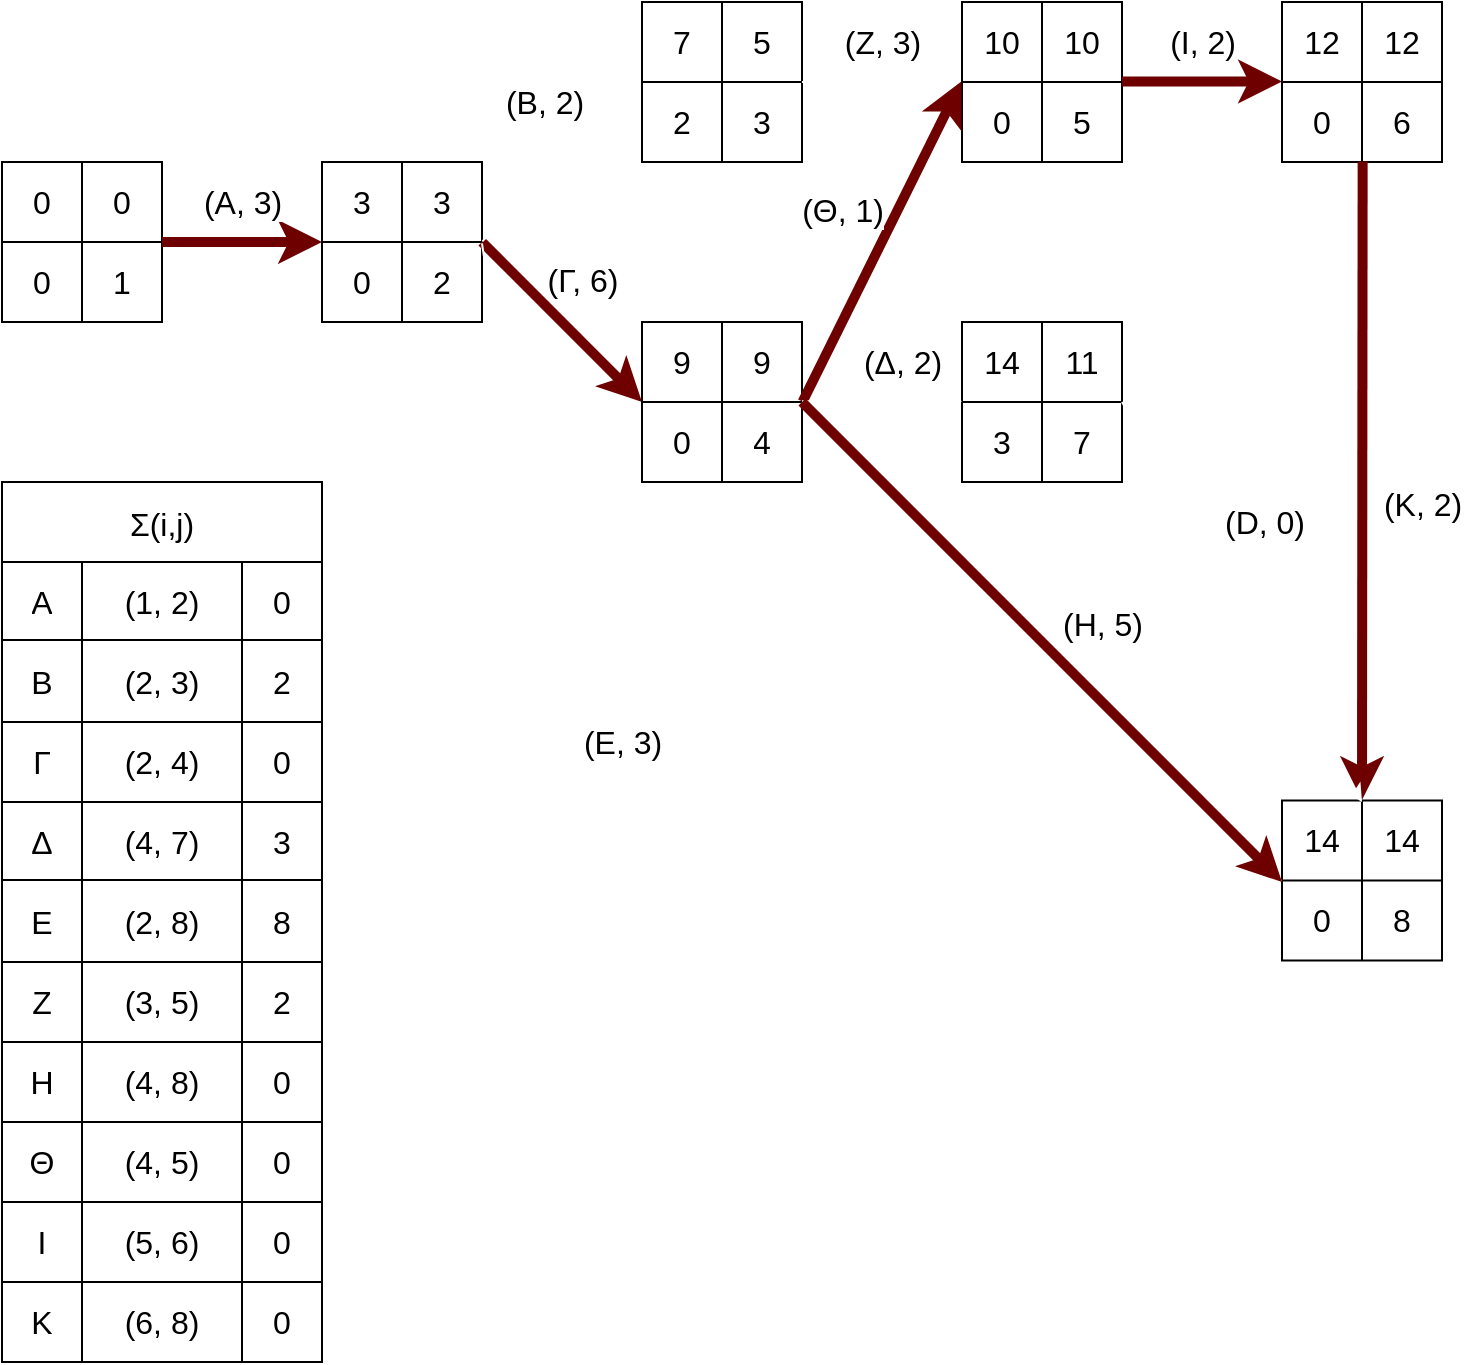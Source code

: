 <mxfile version="21.3.4" type="github">
  <diagram name="Page-1" id="9c096ad6-e400-ecc8-3e38-643d2caac077">
    <mxGraphModel dx="1109" dy="672" grid="1" gridSize="10" guides="1" tooltips="1" connect="1" arrows="1" fold="1" page="1" pageScale="1.5" pageWidth="1169" pageHeight="826" background="none" math="0" shadow="0">
      <root>
        <mxCell id="0" style=";html=1;" />
        <mxCell id="1" style=";html=1;" parent="0" />
        <mxCell id="K06LqBxd0SO_TNTU_cGi-29" value="" style="shape=table;startSize=0;container=1;collapsible=0;childLayout=tableLayout;fontSize=16;swimlaneLine=1;" parent="1" vertex="1">
          <mxGeometry x="80" y="320" width="80" height="80" as="geometry" />
        </mxCell>
        <mxCell id="K06LqBxd0SO_TNTU_cGi-30" value="" style="shape=tableRow;horizontal=0;startSize=0;swimlaneHead=0;swimlaneBody=0;strokeColor=inherit;top=0;left=0;bottom=0;right=0;collapsible=0;dropTarget=0;fillColor=none;points=[[0,0.5],[1,0.5]];portConstraint=eastwest;fontSize=16;" parent="K06LqBxd0SO_TNTU_cGi-29" vertex="1">
          <mxGeometry width="80" height="40" as="geometry" />
        </mxCell>
        <mxCell id="K06LqBxd0SO_TNTU_cGi-31" value="0" style="shape=partialRectangle;html=1;whiteSpace=wrap;connectable=0;strokeColor=inherit;overflow=hidden;fillColor=none;top=0;left=0;bottom=0;right=0;pointerEvents=1;fontSize=16;" parent="K06LqBxd0SO_TNTU_cGi-30" vertex="1">
          <mxGeometry width="40" height="40" as="geometry">
            <mxRectangle width="40" height="40" as="alternateBounds" />
          </mxGeometry>
        </mxCell>
        <mxCell id="K06LqBxd0SO_TNTU_cGi-32" value="0" style="shape=partialRectangle;html=1;whiteSpace=wrap;connectable=0;strokeColor=inherit;overflow=hidden;fillColor=none;top=0;left=0;bottom=0;right=0;pointerEvents=1;fontSize=16;" parent="K06LqBxd0SO_TNTU_cGi-30" vertex="1">
          <mxGeometry x="40" width="40" height="40" as="geometry">
            <mxRectangle width="40" height="40" as="alternateBounds" />
          </mxGeometry>
        </mxCell>
        <mxCell id="K06LqBxd0SO_TNTU_cGi-34" value="" style="shape=tableRow;horizontal=0;startSize=0;swimlaneHead=0;swimlaneBody=0;strokeColor=inherit;top=0;left=0;bottom=0;right=0;collapsible=0;dropTarget=0;fillColor=none;points=[[0,0.5],[1,0.5]];portConstraint=eastwest;fontSize=16;" parent="K06LqBxd0SO_TNTU_cGi-29" vertex="1">
          <mxGeometry y="40" width="80" height="40" as="geometry" />
        </mxCell>
        <mxCell id="K06LqBxd0SO_TNTU_cGi-35" value="0" style="shape=partialRectangle;html=1;whiteSpace=wrap;connectable=0;strokeColor=inherit;overflow=hidden;fillColor=none;top=0;left=0;bottom=0;right=0;pointerEvents=1;fontSize=16;" parent="K06LqBxd0SO_TNTU_cGi-34" vertex="1">
          <mxGeometry width="40" height="40" as="geometry">
            <mxRectangle width="40" height="40" as="alternateBounds" />
          </mxGeometry>
        </mxCell>
        <mxCell id="K06LqBxd0SO_TNTU_cGi-36" value="1" style="shape=partialRectangle;html=1;whiteSpace=wrap;connectable=0;strokeColor=inherit;overflow=hidden;fillColor=none;top=0;left=0;bottom=0;right=0;pointerEvents=1;fontSize=16;" parent="K06LqBxd0SO_TNTU_cGi-34" vertex="1">
          <mxGeometry x="40" width="40" height="40" as="geometry">
            <mxRectangle width="40" height="40" as="alternateBounds" />
          </mxGeometry>
        </mxCell>
        <mxCell id="K06LqBxd0SO_TNTU_cGi-49" value="" style="endArrow=classic;html=1;rounded=0;exitX=1;exitY=0;exitDx=0;exitDy=0;exitPerimeter=0;fillColor=#a20025;strokeColor=#6F0000;strokeWidth=5;" parent="1" source="K06LqBxd0SO_TNTU_cGi-34" edge="1">
          <mxGeometry width="50" height="50" relative="1" as="geometry">
            <mxPoint x="530" y="410" as="sourcePoint" />
            <mxPoint x="240" y="360" as="targetPoint" />
          </mxGeometry>
        </mxCell>
        <mxCell id="b1_60gVV_PZFMIzlmbkC-8" value="&lt;span style=&quot;font-size: 16px;&quot;&gt;(A, 3)&lt;/span&gt;" style="edgeLabel;html=1;align=center;verticalAlign=middle;resizable=0;points=[];" parent="K06LqBxd0SO_TNTU_cGi-49" vertex="1" connectable="0">
          <mxGeometry x="0.275" y="1" relative="1" as="geometry">
            <mxPoint x="-11" y="-19" as="offset" />
          </mxGeometry>
        </mxCell>
        <mxCell id="b1_60gVV_PZFMIzlmbkC-1" value="" style="shape=table;startSize=0;container=1;collapsible=0;childLayout=tableLayout;fontSize=16;swimlaneLine=1;" parent="1" vertex="1">
          <mxGeometry x="240" y="320" width="80" height="80" as="geometry" />
        </mxCell>
        <mxCell id="b1_60gVV_PZFMIzlmbkC-2" value="" style="shape=tableRow;horizontal=0;startSize=0;swimlaneHead=0;swimlaneBody=0;strokeColor=inherit;top=0;left=0;bottom=0;right=0;collapsible=0;dropTarget=0;fillColor=none;points=[[0,0.5],[1,0.5]];portConstraint=eastwest;fontSize=16;" parent="b1_60gVV_PZFMIzlmbkC-1" vertex="1">
          <mxGeometry width="80" height="40" as="geometry" />
        </mxCell>
        <mxCell id="b1_60gVV_PZFMIzlmbkC-3" value="3" style="shape=partialRectangle;html=1;whiteSpace=wrap;connectable=0;strokeColor=inherit;overflow=hidden;fillColor=none;top=0;left=0;bottom=0;right=0;pointerEvents=1;fontSize=16;" parent="b1_60gVV_PZFMIzlmbkC-2" vertex="1">
          <mxGeometry width="40" height="40" as="geometry">
            <mxRectangle width="40" height="40" as="alternateBounds" />
          </mxGeometry>
        </mxCell>
        <mxCell id="b1_60gVV_PZFMIzlmbkC-4" value="3" style="shape=partialRectangle;html=1;whiteSpace=wrap;connectable=0;strokeColor=inherit;overflow=hidden;fillColor=none;top=0;left=0;bottom=0;right=0;pointerEvents=1;fontSize=16;" parent="b1_60gVV_PZFMIzlmbkC-2" vertex="1">
          <mxGeometry x="40" width="40" height="40" as="geometry">
            <mxRectangle width="40" height="40" as="alternateBounds" />
          </mxGeometry>
        </mxCell>
        <mxCell id="b1_60gVV_PZFMIzlmbkC-5" value="" style="shape=tableRow;horizontal=0;startSize=0;swimlaneHead=0;swimlaneBody=0;strokeColor=inherit;top=0;left=0;bottom=0;right=0;collapsible=0;dropTarget=0;fillColor=none;points=[[0,0.5],[1,0.5]];portConstraint=eastwest;fontSize=16;" parent="b1_60gVV_PZFMIzlmbkC-1" vertex="1">
          <mxGeometry y="40" width="80" height="40" as="geometry" />
        </mxCell>
        <mxCell id="b1_60gVV_PZFMIzlmbkC-6" value="0" style="shape=partialRectangle;html=1;whiteSpace=wrap;connectable=0;strokeColor=inherit;overflow=hidden;fillColor=none;top=0;left=0;bottom=0;right=0;pointerEvents=1;fontSize=16;" parent="b1_60gVV_PZFMIzlmbkC-5" vertex="1">
          <mxGeometry width="40" height="40" as="geometry">
            <mxRectangle width="40" height="40" as="alternateBounds" />
          </mxGeometry>
        </mxCell>
        <mxCell id="b1_60gVV_PZFMIzlmbkC-7" value="2" style="shape=partialRectangle;html=1;whiteSpace=wrap;connectable=0;strokeColor=inherit;overflow=hidden;fillColor=none;top=0;left=0;bottom=0;right=0;pointerEvents=1;fontSize=16;" parent="b1_60gVV_PZFMIzlmbkC-5" vertex="1">
          <mxGeometry x="40" width="40" height="40" as="geometry">
            <mxRectangle width="40" height="40" as="alternateBounds" />
          </mxGeometry>
        </mxCell>
        <mxCell id="b1_60gVV_PZFMIzlmbkC-9" value="" style="endArrow=classic;html=1;rounded=0;fillColor=#a20025;strokeColor=#6F0000;strokeWidth=5;" parent="1" edge="1">
          <mxGeometry width="50" height="50" relative="1" as="geometry">
            <mxPoint x="320" y="360" as="sourcePoint" />
            <mxPoint x="400" y="440" as="targetPoint" />
          </mxGeometry>
        </mxCell>
        <mxCell id="b1_60gVV_PZFMIzlmbkC-10" value="&lt;span style=&quot;font-size: 16px;&quot;&gt;(Γ, 6)&lt;/span&gt;" style="edgeLabel;html=1;align=center;verticalAlign=middle;resizable=0;points=[];" parent="b1_60gVV_PZFMIzlmbkC-9" vertex="1" connectable="0">
          <mxGeometry x="0.275" y="1" relative="1" as="geometry">
            <mxPoint x="-2" y="-31" as="offset" />
          </mxGeometry>
        </mxCell>
        <mxCell id="uwt7Ybb9qySLHsRS9HzB-1" value="" style="endArrow=classic;html=1;rounded=0;exitX=1.002;exitY=-0.008;exitDx=0;exitDy=0;exitPerimeter=0;fillColor=#a20025;strokeColor=#FFFFFF;strokeWidth=1;" parent="1" source="b1_60gVV_PZFMIzlmbkC-5" edge="1">
          <mxGeometry width="50" height="50" relative="1" as="geometry">
            <mxPoint x="180" y="380" as="sourcePoint" />
            <mxPoint x="400" y="280" as="targetPoint" />
          </mxGeometry>
        </mxCell>
        <mxCell id="uwt7Ybb9qySLHsRS9HzB-2" value="&lt;span style=&quot;font-size: 16px;&quot;&gt;(B, 2)&lt;/span&gt;" style="edgeLabel;html=1;align=center;verticalAlign=middle;resizable=0;points=[];" parent="uwt7Ybb9qySLHsRS9HzB-1" vertex="1" connectable="0">
          <mxGeometry x="0.275" y="1" relative="1" as="geometry">
            <mxPoint x="-20" y="-18" as="offset" />
          </mxGeometry>
        </mxCell>
        <mxCell id="uwt7Ybb9qySLHsRS9HzB-3" value="" style="shape=table;startSize=0;container=1;collapsible=0;childLayout=tableLayout;fontSize=16;swimlaneLine=1;" parent="1" vertex="1">
          <mxGeometry x="400" y="240" width="80" height="80" as="geometry" />
        </mxCell>
        <mxCell id="uwt7Ybb9qySLHsRS9HzB-4" value="" style="shape=tableRow;horizontal=0;startSize=0;swimlaneHead=0;swimlaneBody=0;strokeColor=inherit;top=0;left=0;bottom=0;right=0;collapsible=0;dropTarget=0;fillColor=none;points=[[0,0.5],[1,0.5]];portConstraint=eastwest;fontSize=16;" parent="uwt7Ybb9qySLHsRS9HzB-3" vertex="1">
          <mxGeometry width="80" height="40" as="geometry" />
        </mxCell>
        <mxCell id="uwt7Ybb9qySLHsRS9HzB-5" value="7" style="shape=partialRectangle;html=1;whiteSpace=wrap;connectable=0;strokeColor=inherit;overflow=hidden;fillColor=none;top=0;left=0;bottom=0;right=0;pointerEvents=1;fontSize=16;" parent="uwt7Ybb9qySLHsRS9HzB-4" vertex="1">
          <mxGeometry width="40" height="40" as="geometry">
            <mxRectangle width="40" height="40" as="alternateBounds" />
          </mxGeometry>
        </mxCell>
        <mxCell id="uwt7Ybb9qySLHsRS9HzB-6" value="5" style="shape=partialRectangle;html=1;whiteSpace=wrap;connectable=0;strokeColor=inherit;overflow=hidden;fillColor=none;top=0;left=0;bottom=0;right=0;pointerEvents=1;fontSize=16;" parent="uwt7Ybb9qySLHsRS9HzB-4" vertex="1">
          <mxGeometry x="40" width="40" height="40" as="geometry">
            <mxRectangle width="40" height="40" as="alternateBounds" />
          </mxGeometry>
        </mxCell>
        <mxCell id="uwt7Ybb9qySLHsRS9HzB-7" value="" style="shape=tableRow;horizontal=0;startSize=0;swimlaneHead=0;swimlaneBody=0;strokeColor=inherit;top=0;left=0;bottom=0;right=0;collapsible=0;dropTarget=0;fillColor=none;points=[[0,0.5],[1,0.5]];portConstraint=eastwest;fontSize=16;" parent="uwt7Ybb9qySLHsRS9HzB-3" vertex="1">
          <mxGeometry y="40" width="80" height="40" as="geometry" />
        </mxCell>
        <mxCell id="uwt7Ybb9qySLHsRS9HzB-8" value="2" style="shape=partialRectangle;html=1;whiteSpace=wrap;connectable=0;strokeColor=inherit;overflow=hidden;fillColor=none;top=0;left=0;bottom=0;right=0;pointerEvents=1;fontSize=16;" parent="uwt7Ybb9qySLHsRS9HzB-7" vertex="1">
          <mxGeometry width="40" height="40" as="geometry">
            <mxRectangle width="40" height="40" as="alternateBounds" />
          </mxGeometry>
        </mxCell>
        <mxCell id="uwt7Ybb9qySLHsRS9HzB-9" value="3" style="shape=partialRectangle;html=1;whiteSpace=wrap;connectable=0;strokeColor=inherit;overflow=hidden;fillColor=none;top=0;left=0;bottom=0;right=0;pointerEvents=1;fontSize=16;" parent="uwt7Ybb9qySLHsRS9HzB-7" vertex="1">
          <mxGeometry x="40" width="40" height="40" as="geometry">
            <mxRectangle width="40" height="40" as="alternateBounds" />
          </mxGeometry>
        </mxCell>
        <mxCell id="uwt7Ybb9qySLHsRS9HzB-10" value="" style="shape=table;startSize=0;container=1;collapsible=0;childLayout=tableLayout;fontSize=16;swimlaneLine=1;" parent="1" vertex="1">
          <mxGeometry x="400" y="400" width="80" height="80" as="geometry" />
        </mxCell>
        <mxCell id="uwt7Ybb9qySLHsRS9HzB-11" value="" style="shape=tableRow;horizontal=0;startSize=0;swimlaneHead=0;swimlaneBody=0;strokeColor=inherit;top=0;left=0;bottom=0;right=0;collapsible=0;dropTarget=0;fillColor=none;points=[[0,0.5],[1,0.5]];portConstraint=eastwest;fontSize=16;" parent="uwt7Ybb9qySLHsRS9HzB-10" vertex="1">
          <mxGeometry width="80" height="40" as="geometry" />
        </mxCell>
        <mxCell id="uwt7Ybb9qySLHsRS9HzB-12" value="9" style="shape=partialRectangle;html=1;whiteSpace=wrap;connectable=0;strokeColor=inherit;overflow=hidden;fillColor=none;top=0;left=0;bottom=0;right=0;pointerEvents=1;fontSize=16;" parent="uwt7Ybb9qySLHsRS9HzB-11" vertex="1">
          <mxGeometry width="40" height="40" as="geometry">
            <mxRectangle width="40" height="40" as="alternateBounds" />
          </mxGeometry>
        </mxCell>
        <mxCell id="uwt7Ybb9qySLHsRS9HzB-13" value="9" style="shape=partialRectangle;html=1;whiteSpace=wrap;connectable=0;strokeColor=inherit;overflow=hidden;fillColor=none;top=0;left=0;bottom=0;right=0;pointerEvents=1;fontSize=16;" parent="uwt7Ybb9qySLHsRS9HzB-11" vertex="1">
          <mxGeometry x="40" width="40" height="40" as="geometry">
            <mxRectangle width="40" height="40" as="alternateBounds" />
          </mxGeometry>
        </mxCell>
        <mxCell id="uwt7Ybb9qySLHsRS9HzB-14" value="" style="shape=tableRow;horizontal=0;startSize=0;swimlaneHead=0;swimlaneBody=0;strokeColor=inherit;top=0;left=0;bottom=0;right=0;collapsible=0;dropTarget=0;fillColor=none;points=[[0,0.5],[1,0.5]];portConstraint=eastwest;fontSize=16;" parent="uwt7Ybb9qySLHsRS9HzB-10" vertex="1">
          <mxGeometry y="40" width="80" height="40" as="geometry" />
        </mxCell>
        <mxCell id="uwt7Ybb9qySLHsRS9HzB-15" value="0" style="shape=partialRectangle;html=1;whiteSpace=wrap;connectable=0;strokeColor=inherit;overflow=hidden;fillColor=none;top=0;left=0;bottom=0;right=0;pointerEvents=1;fontSize=16;" parent="uwt7Ybb9qySLHsRS9HzB-14" vertex="1">
          <mxGeometry width="40" height="40" as="geometry">
            <mxRectangle width="40" height="40" as="alternateBounds" />
          </mxGeometry>
        </mxCell>
        <mxCell id="uwt7Ybb9qySLHsRS9HzB-16" value="4" style="shape=partialRectangle;html=1;whiteSpace=wrap;connectable=0;strokeColor=inherit;overflow=hidden;fillColor=none;top=0;left=0;bottom=0;right=0;pointerEvents=1;fontSize=16;" parent="uwt7Ybb9qySLHsRS9HzB-14" vertex="1">
          <mxGeometry x="40" width="40" height="40" as="geometry">
            <mxRectangle width="40" height="40" as="alternateBounds" />
          </mxGeometry>
        </mxCell>
        <mxCell id="uwt7Ybb9qySLHsRS9HzB-18" value="" style="endArrow=classic;html=1;rounded=0;fillColor=#a20025;strokeColor=#FFFFFF;strokeWidth=1;" parent="1" edge="1">
          <mxGeometry width="50" height="50" relative="1" as="geometry">
            <mxPoint x="480" y="280" as="sourcePoint" />
            <mxPoint x="560" y="280" as="targetPoint" />
          </mxGeometry>
        </mxCell>
        <mxCell id="uwt7Ybb9qySLHsRS9HzB-19" value="&lt;span style=&quot;font-size: 16px;&quot;&gt;(Ζ, 3)&lt;/span&gt;" style="edgeLabel;html=1;align=center;verticalAlign=middle;resizable=0;points=[];" parent="uwt7Ybb9qySLHsRS9HzB-18" vertex="1" connectable="0">
          <mxGeometry x="0.275" y="1" relative="1" as="geometry">
            <mxPoint x="-11" y="-19" as="offset" />
          </mxGeometry>
        </mxCell>
        <mxCell id="uwt7Ybb9qySLHsRS9HzB-27" value="" style="shape=table;startSize=0;container=1;collapsible=0;childLayout=tableLayout;fontSize=16;swimlaneLine=1;" parent="1" vertex="1">
          <mxGeometry x="560" y="240" width="80" height="80" as="geometry" />
        </mxCell>
        <mxCell id="uwt7Ybb9qySLHsRS9HzB-28" value="" style="shape=tableRow;horizontal=0;startSize=0;swimlaneHead=0;swimlaneBody=0;strokeColor=inherit;top=0;left=0;bottom=0;right=0;collapsible=0;dropTarget=0;fillColor=none;points=[[0,0.5],[1,0.5]];portConstraint=eastwest;fontSize=16;" parent="uwt7Ybb9qySLHsRS9HzB-27" vertex="1">
          <mxGeometry width="80" height="40" as="geometry" />
        </mxCell>
        <mxCell id="uwt7Ybb9qySLHsRS9HzB-29" value="10" style="shape=partialRectangle;html=1;whiteSpace=wrap;connectable=0;strokeColor=inherit;overflow=hidden;fillColor=none;top=0;left=0;bottom=0;right=0;pointerEvents=1;fontSize=16;" parent="uwt7Ybb9qySLHsRS9HzB-28" vertex="1">
          <mxGeometry width="40" height="40" as="geometry">
            <mxRectangle width="40" height="40" as="alternateBounds" />
          </mxGeometry>
        </mxCell>
        <mxCell id="uwt7Ybb9qySLHsRS9HzB-30" value="10" style="shape=partialRectangle;html=1;whiteSpace=wrap;connectable=0;strokeColor=inherit;overflow=hidden;fillColor=none;top=0;left=0;bottom=0;right=0;pointerEvents=1;fontSize=16;" parent="uwt7Ybb9qySLHsRS9HzB-28" vertex="1">
          <mxGeometry x="40" width="40" height="40" as="geometry">
            <mxRectangle width="40" height="40" as="alternateBounds" />
          </mxGeometry>
        </mxCell>
        <mxCell id="uwt7Ybb9qySLHsRS9HzB-31" value="" style="shape=tableRow;horizontal=0;startSize=0;swimlaneHead=0;swimlaneBody=0;strokeColor=inherit;top=0;left=0;bottom=0;right=0;collapsible=0;dropTarget=0;fillColor=none;points=[[0,0.5],[1,0.5]];portConstraint=eastwest;fontSize=16;" parent="uwt7Ybb9qySLHsRS9HzB-27" vertex="1">
          <mxGeometry y="40" width="80" height="40" as="geometry" />
        </mxCell>
        <mxCell id="uwt7Ybb9qySLHsRS9HzB-32" value="0" style="shape=partialRectangle;html=1;whiteSpace=wrap;connectable=0;strokeColor=inherit;overflow=hidden;fillColor=none;top=0;left=0;bottom=0;right=0;pointerEvents=1;fontSize=16;" parent="uwt7Ybb9qySLHsRS9HzB-31" vertex="1">
          <mxGeometry width="40" height="40" as="geometry">
            <mxRectangle width="40" height="40" as="alternateBounds" />
          </mxGeometry>
        </mxCell>
        <mxCell id="uwt7Ybb9qySLHsRS9HzB-33" value="5" style="shape=partialRectangle;html=1;whiteSpace=wrap;connectable=0;strokeColor=inherit;overflow=hidden;fillColor=none;top=0;left=0;bottom=0;right=0;pointerEvents=1;fontSize=16;" parent="uwt7Ybb9qySLHsRS9HzB-31" vertex="1">
          <mxGeometry x="40" width="40" height="40" as="geometry">
            <mxRectangle width="40" height="40" as="alternateBounds" />
          </mxGeometry>
        </mxCell>
        <mxCell id="uwt7Ybb9qySLHsRS9HzB-34" value="" style="endArrow=classic;html=1;rounded=0;fillColor=#a20025;strokeColor=#6F0000;strokeWidth=5;exitX=1.004;exitY=-0.005;exitDx=0;exitDy=0;exitPerimeter=0;entryX=-0.004;entryY=-0.005;entryDx=0;entryDy=0;entryPerimeter=0;" parent="1" source="uwt7Ybb9qySLHsRS9HzB-14" target="uwt7Ybb9qySLHsRS9HzB-31" edge="1">
          <mxGeometry width="50" height="50" relative="1" as="geometry">
            <mxPoint x="490" y="290" as="sourcePoint" />
            <mxPoint x="570" y="290" as="targetPoint" />
          </mxGeometry>
        </mxCell>
        <mxCell id="uwt7Ybb9qySLHsRS9HzB-35" value="&lt;span style=&quot;font-size: 16px;&quot;&gt;(Θ, 1)&lt;/span&gt;" style="edgeLabel;html=1;align=center;verticalAlign=middle;resizable=0;points=[];" parent="uwt7Ybb9qySLHsRS9HzB-34" vertex="1" connectable="0">
          <mxGeometry x="0.275" y="1" relative="1" as="geometry">
            <mxPoint x="-30" y="7" as="offset" />
          </mxGeometry>
        </mxCell>
        <mxCell id="uwt7Ybb9qySLHsRS9HzB-36" value="" style="endArrow=classic;html=1;rounded=0;fillColor=#a20025;strokeColor=#6F0000;strokeWidth=5;" parent="1" edge="1">
          <mxGeometry width="50" height="50" relative="1" as="geometry">
            <mxPoint x="640" y="279.76" as="sourcePoint" />
            <mxPoint x="720" y="279.76" as="targetPoint" />
          </mxGeometry>
        </mxCell>
        <mxCell id="uwt7Ybb9qySLHsRS9HzB-37" value="&lt;span style=&quot;font-size: 16px;&quot;&gt;(Ι, 2)&lt;/span&gt;" style="edgeLabel;html=1;align=center;verticalAlign=middle;resizable=0;points=[];" parent="uwt7Ybb9qySLHsRS9HzB-36" vertex="1" connectable="0">
          <mxGeometry x="0.275" y="1" relative="1" as="geometry">
            <mxPoint x="-11" y="-19" as="offset" />
          </mxGeometry>
        </mxCell>
        <mxCell id="uwt7Ybb9qySLHsRS9HzB-38" value="" style="shape=table;startSize=0;container=1;collapsible=0;childLayout=tableLayout;fontSize=16;swimlaneLine=1;" parent="1" vertex="1">
          <mxGeometry x="720" y="240" width="80" height="80" as="geometry" />
        </mxCell>
        <mxCell id="uwt7Ybb9qySLHsRS9HzB-39" value="" style="shape=tableRow;horizontal=0;startSize=0;swimlaneHead=0;swimlaneBody=0;strokeColor=inherit;top=0;left=0;bottom=0;right=0;collapsible=0;dropTarget=0;fillColor=none;points=[[0,0.5],[1,0.5]];portConstraint=eastwest;fontSize=16;" parent="uwt7Ybb9qySLHsRS9HzB-38" vertex="1">
          <mxGeometry width="80" height="40" as="geometry" />
        </mxCell>
        <mxCell id="uwt7Ybb9qySLHsRS9HzB-40" value="12" style="shape=partialRectangle;html=1;whiteSpace=wrap;connectable=0;strokeColor=inherit;overflow=hidden;fillColor=none;top=0;left=0;bottom=0;right=0;pointerEvents=1;fontSize=16;" parent="uwt7Ybb9qySLHsRS9HzB-39" vertex="1">
          <mxGeometry width="40" height="40" as="geometry">
            <mxRectangle width="40" height="40" as="alternateBounds" />
          </mxGeometry>
        </mxCell>
        <mxCell id="uwt7Ybb9qySLHsRS9HzB-41" value="12" style="shape=partialRectangle;html=1;whiteSpace=wrap;connectable=0;strokeColor=inherit;overflow=hidden;fillColor=none;top=0;left=0;bottom=0;right=0;pointerEvents=1;fontSize=16;" parent="uwt7Ybb9qySLHsRS9HzB-39" vertex="1">
          <mxGeometry x="40" width="40" height="40" as="geometry">
            <mxRectangle width="40" height="40" as="alternateBounds" />
          </mxGeometry>
        </mxCell>
        <mxCell id="uwt7Ybb9qySLHsRS9HzB-42" value="" style="shape=tableRow;horizontal=0;startSize=0;swimlaneHead=0;swimlaneBody=0;strokeColor=inherit;top=0;left=0;bottom=0;right=0;collapsible=0;dropTarget=0;fillColor=none;points=[[0,0.5],[1,0.5]];portConstraint=eastwest;fontSize=16;" parent="uwt7Ybb9qySLHsRS9HzB-38" vertex="1">
          <mxGeometry y="40" width="80" height="40" as="geometry" />
        </mxCell>
        <mxCell id="uwt7Ybb9qySLHsRS9HzB-43" value="0" style="shape=partialRectangle;html=1;whiteSpace=wrap;connectable=0;strokeColor=inherit;overflow=hidden;fillColor=none;top=0;left=0;bottom=0;right=0;pointerEvents=1;fontSize=16;" parent="uwt7Ybb9qySLHsRS9HzB-42" vertex="1">
          <mxGeometry width="40" height="40" as="geometry">
            <mxRectangle width="40" height="40" as="alternateBounds" />
          </mxGeometry>
        </mxCell>
        <mxCell id="uwt7Ybb9qySLHsRS9HzB-44" value="6" style="shape=partialRectangle;html=1;whiteSpace=wrap;connectable=0;strokeColor=inherit;overflow=hidden;fillColor=none;top=0;left=0;bottom=0;right=0;pointerEvents=1;fontSize=16;" parent="uwt7Ybb9qySLHsRS9HzB-42" vertex="1">
          <mxGeometry x="40" width="40" height="40" as="geometry">
            <mxRectangle width="40" height="40" as="alternateBounds" />
          </mxGeometry>
        </mxCell>
        <mxCell id="uwt7Ybb9qySLHsRS9HzB-45" value="" style="shape=table;startSize=0;container=1;collapsible=0;childLayout=tableLayout;fontSize=16;swimlaneLine=1;" parent="1" vertex="1">
          <mxGeometry x="720" y="639.26" width="80" height="80" as="geometry" />
        </mxCell>
        <mxCell id="uwt7Ybb9qySLHsRS9HzB-46" value="" style="shape=tableRow;horizontal=0;startSize=0;swimlaneHead=0;swimlaneBody=0;strokeColor=inherit;top=0;left=0;bottom=0;right=0;collapsible=0;dropTarget=0;fillColor=none;points=[[0,0.5],[1,0.5]];portConstraint=eastwest;fontSize=16;" parent="uwt7Ybb9qySLHsRS9HzB-45" vertex="1">
          <mxGeometry width="80" height="40" as="geometry" />
        </mxCell>
        <mxCell id="uwt7Ybb9qySLHsRS9HzB-47" value="14" style="shape=partialRectangle;html=1;whiteSpace=wrap;connectable=0;strokeColor=inherit;overflow=hidden;fillColor=none;top=0;left=0;bottom=0;right=0;pointerEvents=1;fontSize=16;" parent="uwt7Ybb9qySLHsRS9HzB-46" vertex="1">
          <mxGeometry width="40" height="40" as="geometry">
            <mxRectangle width="40" height="40" as="alternateBounds" />
          </mxGeometry>
        </mxCell>
        <mxCell id="uwt7Ybb9qySLHsRS9HzB-48" value="14" style="shape=partialRectangle;html=1;whiteSpace=wrap;connectable=0;strokeColor=inherit;overflow=hidden;fillColor=none;top=0;left=0;bottom=0;right=0;pointerEvents=1;fontSize=16;" parent="uwt7Ybb9qySLHsRS9HzB-46" vertex="1">
          <mxGeometry x="40" width="40" height="40" as="geometry">
            <mxRectangle width="40" height="40" as="alternateBounds" />
          </mxGeometry>
        </mxCell>
        <mxCell id="uwt7Ybb9qySLHsRS9HzB-49" value="" style="shape=tableRow;horizontal=0;startSize=0;swimlaneHead=0;swimlaneBody=0;strokeColor=inherit;top=0;left=0;bottom=0;right=0;collapsible=0;dropTarget=0;fillColor=none;points=[[0,0.5],[1,0.5]];portConstraint=eastwest;fontSize=16;" parent="uwt7Ybb9qySLHsRS9HzB-45" vertex="1">
          <mxGeometry y="40" width="80" height="40" as="geometry" />
        </mxCell>
        <mxCell id="uwt7Ybb9qySLHsRS9HzB-50" value="0" style="shape=partialRectangle;html=1;whiteSpace=wrap;connectable=0;strokeColor=inherit;overflow=hidden;fillColor=none;top=0;left=0;bottom=0;right=0;pointerEvents=1;fontSize=16;" parent="uwt7Ybb9qySLHsRS9HzB-49" vertex="1">
          <mxGeometry width="40" height="40" as="geometry">
            <mxRectangle width="40" height="40" as="alternateBounds" />
          </mxGeometry>
        </mxCell>
        <mxCell id="uwt7Ybb9qySLHsRS9HzB-51" value="8" style="shape=partialRectangle;html=1;whiteSpace=wrap;connectable=0;strokeColor=inherit;overflow=hidden;fillColor=none;top=0;left=0;bottom=0;right=0;pointerEvents=1;fontSize=16;" parent="uwt7Ybb9qySLHsRS9HzB-49" vertex="1">
          <mxGeometry x="40" width="40" height="40" as="geometry">
            <mxRectangle width="40" height="40" as="alternateBounds" />
          </mxGeometry>
        </mxCell>
        <mxCell id="uwt7Ybb9qySLHsRS9HzB-52" value="" style="endArrow=classic;html=1;rounded=0;fillColor=#a20025;strokeColor=#6F0000;strokeWidth=5;exitX=0.504;exitY=0.995;exitDx=0;exitDy=0;exitPerimeter=0;entryX=0.5;entryY=-0.005;entryDx=0;entryDy=0;entryPerimeter=0;" parent="1" source="uwt7Ybb9qySLHsRS9HzB-42" target="uwt7Ybb9qySLHsRS9HzB-46" edge="1">
          <mxGeometry width="50" height="50" relative="1" as="geometry">
            <mxPoint x="650" y="289.76" as="sourcePoint" />
            <mxPoint x="730" y="289.76" as="targetPoint" />
          </mxGeometry>
        </mxCell>
        <mxCell id="uwt7Ybb9qySLHsRS9HzB-53" value="&lt;span style=&quot;font-size: 16px;&quot;&gt;(Κ, 2)&lt;/span&gt;" style="edgeLabel;html=1;align=center;verticalAlign=middle;resizable=0;points=[];" parent="uwt7Ybb9qySLHsRS9HzB-52" vertex="1" connectable="0">
          <mxGeometry x="0.275" y="1" relative="1" as="geometry">
            <mxPoint x="29" y="-33" as="offset" />
          </mxGeometry>
        </mxCell>
        <mxCell id="uwt7Ybb9qySLHsRS9HzB-54" value="" style="endArrow=classic;html=1;rounded=0;fillColor=#a20025;strokeColor=#FFFFFF;strokeWidth=1;entryX=0.001;entryY=0.998;entryDx=0;entryDy=0;entryPerimeter=0;exitX=1;exitY=0.017;exitDx=0;exitDy=0;exitPerimeter=0;" parent="1" target="uwt7Ybb9qySLHsRS9HzB-46" edge="1" source="b1_60gVV_PZFMIzlmbkC-5">
          <mxGeometry width="50" height="50" relative="1" as="geometry">
            <mxPoint x="320" y="370" as="sourcePoint" />
            <mxPoint x="770" y="570" as="targetPoint" />
            <Array as="points">
              <mxPoint x="360" y="630" />
            </Array>
          </mxGeometry>
        </mxCell>
        <mxCell id="uwt7Ybb9qySLHsRS9HzB-55" value="&lt;span style=&quot;font-size: 16px;&quot;&gt;(Ε, 3)&lt;/span&gt;" style="edgeLabel;html=1;align=center;verticalAlign=middle;resizable=0;points=[];" parent="uwt7Ybb9qySLHsRS9HzB-54" vertex="1" connectable="0">
          <mxGeometry x="0.275" y="1" relative="1" as="geometry">
            <mxPoint x="-102" y="-37" as="offset" />
          </mxGeometry>
        </mxCell>
        <mxCell id="uwt7Ybb9qySLHsRS9HzB-56" value="" style="shape=table;startSize=0;container=1;collapsible=0;childLayout=tableLayout;fontSize=16;swimlaneLine=1;" parent="1" vertex="1">
          <mxGeometry x="560" y="400" width="80" height="80" as="geometry" />
        </mxCell>
        <mxCell id="uwt7Ybb9qySLHsRS9HzB-57" value="" style="shape=tableRow;horizontal=0;startSize=0;swimlaneHead=0;swimlaneBody=0;strokeColor=inherit;top=0;left=0;bottom=0;right=0;collapsible=0;dropTarget=0;fillColor=none;points=[[0,0.5],[1,0.5]];portConstraint=eastwest;fontSize=16;" parent="uwt7Ybb9qySLHsRS9HzB-56" vertex="1">
          <mxGeometry width="80" height="40" as="geometry" />
        </mxCell>
        <mxCell id="uwt7Ybb9qySLHsRS9HzB-58" value="14" style="shape=partialRectangle;html=1;whiteSpace=wrap;connectable=0;strokeColor=inherit;overflow=hidden;fillColor=none;top=0;left=0;bottom=0;right=0;pointerEvents=1;fontSize=16;" parent="uwt7Ybb9qySLHsRS9HzB-57" vertex="1">
          <mxGeometry width="40" height="40" as="geometry">
            <mxRectangle width="40" height="40" as="alternateBounds" />
          </mxGeometry>
        </mxCell>
        <mxCell id="uwt7Ybb9qySLHsRS9HzB-59" value="11" style="shape=partialRectangle;html=1;whiteSpace=wrap;connectable=0;strokeColor=inherit;overflow=hidden;fillColor=none;top=0;left=0;bottom=0;right=0;pointerEvents=1;fontSize=16;" parent="uwt7Ybb9qySLHsRS9HzB-57" vertex="1">
          <mxGeometry x="40" width="40" height="40" as="geometry">
            <mxRectangle width="40" height="40" as="alternateBounds" />
          </mxGeometry>
        </mxCell>
        <mxCell id="uwt7Ybb9qySLHsRS9HzB-60" value="" style="shape=tableRow;horizontal=0;startSize=0;swimlaneHead=0;swimlaneBody=0;strokeColor=inherit;top=0;left=0;bottom=0;right=0;collapsible=0;dropTarget=0;fillColor=none;points=[[0,0.5],[1,0.5]];portConstraint=eastwest;fontSize=16;" parent="uwt7Ybb9qySLHsRS9HzB-56" vertex="1">
          <mxGeometry y="40" width="80" height="40" as="geometry" />
        </mxCell>
        <mxCell id="uwt7Ybb9qySLHsRS9HzB-61" value="3" style="shape=partialRectangle;html=1;whiteSpace=wrap;connectable=0;strokeColor=inherit;overflow=hidden;fillColor=none;top=0;left=0;bottom=0;right=0;pointerEvents=1;fontSize=16;" parent="uwt7Ybb9qySLHsRS9HzB-60" vertex="1">
          <mxGeometry width="40" height="40" as="geometry">
            <mxRectangle width="40" height="40" as="alternateBounds" />
          </mxGeometry>
        </mxCell>
        <mxCell id="uwt7Ybb9qySLHsRS9HzB-62" value="7" style="shape=partialRectangle;html=1;whiteSpace=wrap;connectable=0;strokeColor=inherit;overflow=hidden;fillColor=none;top=0;left=0;bottom=0;right=0;pointerEvents=1;fontSize=16;" parent="uwt7Ybb9qySLHsRS9HzB-60" vertex="1">
          <mxGeometry x="40" width="40" height="40" as="geometry">
            <mxRectangle width="40" height="40" as="alternateBounds" />
          </mxGeometry>
        </mxCell>
        <mxCell id="uwt7Ybb9qySLHsRS9HzB-63" value="" style="endArrow=classic;html=1;rounded=0;fillColor=#a20025;strokeColor=#FFFFFF;strokeWidth=1;" parent="1" edge="1">
          <mxGeometry width="50" height="50" relative="1" as="geometry">
            <mxPoint x="480" y="439.66" as="sourcePoint" />
            <mxPoint x="560" y="439.66" as="targetPoint" />
          </mxGeometry>
        </mxCell>
        <mxCell id="uwt7Ybb9qySLHsRS9HzB-64" value="&lt;span style=&quot;font-size: 16px;&quot;&gt;(Δ, 2)&lt;/span&gt;" style="edgeLabel;html=1;align=center;verticalAlign=middle;resizable=0;points=[];" parent="uwt7Ybb9qySLHsRS9HzB-63" vertex="1" connectable="0">
          <mxGeometry x="0.275" y="1" relative="1" as="geometry">
            <mxPoint x="-1" y="-19" as="offset" />
          </mxGeometry>
        </mxCell>
        <mxCell id="uwt7Ybb9qySLHsRS9HzB-65" value="" style="endArrow=classic;html=1;rounded=0;fillColor=#a20025;strokeColor=#6F0000;strokeWidth=5;" parent="1" edge="1">
          <mxGeometry width="50" height="50" relative="1" as="geometry">
            <mxPoint x="480" y="440" as="sourcePoint" />
            <mxPoint x="720" y="680" as="targetPoint" />
          </mxGeometry>
        </mxCell>
        <mxCell id="uwt7Ybb9qySLHsRS9HzB-66" value="&lt;span style=&quot;font-size: 16px;&quot;&gt;(Η, 5)&lt;/span&gt;" style="edgeLabel;html=1;align=center;verticalAlign=middle;resizable=0;points=[];" parent="uwt7Ybb9qySLHsRS9HzB-65" vertex="1" connectable="0">
          <mxGeometry x="0.275" y="1" relative="1" as="geometry">
            <mxPoint x="-4" y="-42" as="offset" />
          </mxGeometry>
        </mxCell>
        <mxCell id="uwt7Ybb9qySLHsRS9HzB-67" value="" style="endArrow=classic;html=1;rounded=0;fillColor=#a20025;strokeColor=#FFFFFF;strokeWidth=1;" parent="1" edge="1">
          <mxGeometry width="50" height="50" relative="1" as="geometry">
            <mxPoint x="640" y="440" as="sourcePoint" />
            <mxPoint x="760" y="640" as="targetPoint" />
          </mxGeometry>
        </mxCell>
        <mxCell id="uwt7Ybb9qySLHsRS9HzB-68" value="&lt;span style=&quot;font-size: 16px;&quot;&gt;(D, 0)&lt;/span&gt;" style="edgeLabel;html=1;align=center;verticalAlign=middle;resizable=0;points=[];" parent="uwt7Ybb9qySLHsRS9HzB-67" vertex="1" connectable="0">
          <mxGeometry x="0.275" y="1" relative="1" as="geometry">
            <mxPoint x="-7" y="-67" as="offset" />
          </mxGeometry>
        </mxCell>
        <mxCell id="uwt7Ybb9qySLHsRS9HzB-69" value="Σ(i,j)" style="shape=table;startSize=40;container=1;collapsible=0;childLayout=tableLayout;strokeColor=default;fontSize=16;" parent="1" vertex="1">
          <mxGeometry x="80" y="480" width="160" height="440.0" as="geometry" />
        </mxCell>
        <mxCell id="uwt7Ybb9qySLHsRS9HzB-70" value="" style="shape=tableRow;horizontal=0;startSize=0;swimlaneHead=0;swimlaneBody=0;strokeColor=inherit;top=0;left=0;bottom=0;right=0;collapsible=0;dropTarget=0;fillColor=none;points=[[0,0.5],[1,0.5]];portConstraint=eastwest;fontSize=16;" parent="uwt7Ybb9qySLHsRS9HzB-69" vertex="1">
          <mxGeometry y="40" width="160" height="39" as="geometry" />
        </mxCell>
        <mxCell id="uwt7Ybb9qySLHsRS9HzB-71" value="A" style="shape=partialRectangle;html=1;whiteSpace=wrap;connectable=0;strokeColor=inherit;overflow=hidden;fillColor=none;top=0;left=0;bottom=0;right=0;pointerEvents=1;fontSize=16;" parent="uwt7Ybb9qySLHsRS9HzB-70" vertex="1">
          <mxGeometry width="40" height="39" as="geometry">
            <mxRectangle width="40" height="39" as="alternateBounds" />
          </mxGeometry>
        </mxCell>
        <mxCell id="uwt7Ybb9qySLHsRS9HzB-72" value="(1, 2)" style="shape=partialRectangle;html=1;whiteSpace=wrap;connectable=0;strokeColor=inherit;overflow=hidden;fillColor=none;top=0;left=0;bottom=0;right=0;pointerEvents=1;fontSize=16;" parent="uwt7Ybb9qySLHsRS9HzB-70" vertex="1">
          <mxGeometry x="40" width="80" height="39" as="geometry">
            <mxRectangle width="80" height="39" as="alternateBounds" />
          </mxGeometry>
        </mxCell>
        <mxCell id="uwt7Ybb9qySLHsRS9HzB-73" value="0" style="shape=partialRectangle;html=1;whiteSpace=wrap;connectable=0;strokeColor=inherit;overflow=hidden;fillColor=none;top=0;left=0;bottom=0;right=0;pointerEvents=1;fontSize=16;" parent="uwt7Ybb9qySLHsRS9HzB-70" vertex="1">
          <mxGeometry x="120" width="40" height="39" as="geometry">
            <mxRectangle width="40" height="39" as="alternateBounds" />
          </mxGeometry>
        </mxCell>
        <mxCell id="uwt7Ybb9qySLHsRS9HzB-74" value="" style="shape=tableRow;horizontal=0;startSize=0;swimlaneHead=0;swimlaneBody=0;strokeColor=inherit;top=0;left=0;bottom=0;right=0;collapsible=0;dropTarget=0;fillColor=none;points=[[0,0.5],[1,0.5]];portConstraint=eastwest;fontSize=16;" parent="uwt7Ybb9qySLHsRS9HzB-69" vertex="1">
          <mxGeometry y="79" width="160" height="41" as="geometry" />
        </mxCell>
        <mxCell id="uwt7Ybb9qySLHsRS9HzB-75" value="B" style="shape=partialRectangle;html=1;whiteSpace=wrap;connectable=0;strokeColor=inherit;overflow=hidden;fillColor=none;top=0;left=0;bottom=0;right=0;pointerEvents=1;fontSize=16;" parent="uwt7Ybb9qySLHsRS9HzB-74" vertex="1">
          <mxGeometry width="40" height="41" as="geometry">
            <mxRectangle width="40" height="41" as="alternateBounds" />
          </mxGeometry>
        </mxCell>
        <mxCell id="uwt7Ybb9qySLHsRS9HzB-76" value="(2, 3)" style="shape=partialRectangle;html=1;whiteSpace=wrap;connectable=0;strokeColor=inherit;overflow=hidden;fillColor=none;top=0;left=0;bottom=0;right=0;pointerEvents=1;fontSize=16;" parent="uwt7Ybb9qySLHsRS9HzB-74" vertex="1">
          <mxGeometry x="40" width="80" height="41" as="geometry">
            <mxRectangle width="80" height="41" as="alternateBounds" />
          </mxGeometry>
        </mxCell>
        <mxCell id="uwt7Ybb9qySLHsRS9HzB-77" value="2" style="shape=partialRectangle;html=1;whiteSpace=wrap;connectable=0;strokeColor=inherit;overflow=hidden;fillColor=none;top=0;left=0;bottom=0;right=0;pointerEvents=1;fontSize=16;" parent="uwt7Ybb9qySLHsRS9HzB-74" vertex="1">
          <mxGeometry x="120" width="40" height="41" as="geometry">
            <mxRectangle width="40" height="41" as="alternateBounds" />
          </mxGeometry>
        </mxCell>
        <mxCell id="uwt7Ybb9qySLHsRS9HzB-78" value="" style="shape=tableRow;horizontal=0;startSize=0;swimlaneHead=0;swimlaneBody=0;strokeColor=inherit;top=0;left=0;bottom=0;right=0;collapsible=0;dropTarget=0;fillColor=none;points=[[0,0.5],[1,0.5]];portConstraint=eastwest;fontSize=16;" parent="uwt7Ybb9qySLHsRS9HzB-69" vertex="1">
          <mxGeometry y="120" width="160" height="40" as="geometry" />
        </mxCell>
        <mxCell id="uwt7Ybb9qySLHsRS9HzB-79" value="Γ" style="shape=partialRectangle;html=1;whiteSpace=wrap;connectable=0;strokeColor=inherit;overflow=hidden;fillColor=none;top=0;left=0;bottom=0;right=0;pointerEvents=1;fontSize=16;" parent="uwt7Ybb9qySLHsRS9HzB-78" vertex="1">
          <mxGeometry width="40" height="40" as="geometry">
            <mxRectangle width="40" height="40" as="alternateBounds" />
          </mxGeometry>
        </mxCell>
        <mxCell id="uwt7Ybb9qySLHsRS9HzB-80" value="(2, 4)" style="shape=partialRectangle;html=1;whiteSpace=wrap;connectable=0;strokeColor=inherit;overflow=hidden;fillColor=none;top=0;left=0;bottom=0;right=0;pointerEvents=1;fontSize=16;" parent="uwt7Ybb9qySLHsRS9HzB-78" vertex="1">
          <mxGeometry x="40" width="80" height="40" as="geometry">
            <mxRectangle width="80" height="40" as="alternateBounds" />
          </mxGeometry>
        </mxCell>
        <mxCell id="uwt7Ybb9qySLHsRS9HzB-81" value="0" style="shape=partialRectangle;html=1;whiteSpace=wrap;connectable=0;strokeColor=inherit;overflow=hidden;fillColor=none;top=0;left=0;bottom=0;right=0;pointerEvents=1;fontSize=16;" parent="uwt7Ybb9qySLHsRS9HzB-78" vertex="1">
          <mxGeometry x="120" width="40" height="40" as="geometry">
            <mxRectangle width="40" height="40" as="alternateBounds" />
          </mxGeometry>
        </mxCell>
        <mxCell id="uwt7Ybb9qySLHsRS9HzB-82" style="shape=tableRow;horizontal=0;startSize=0;swimlaneHead=0;swimlaneBody=0;strokeColor=inherit;top=0;left=0;bottom=0;right=0;collapsible=0;dropTarget=0;fillColor=none;points=[[0,0.5],[1,0.5]];portConstraint=eastwest;fontSize=16;" parent="uwt7Ybb9qySLHsRS9HzB-69" vertex="1">
          <mxGeometry y="160" width="160" height="39" as="geometry" />
        </mxCell>
        <mxCell id="uwt7Ybb9qySLHsRS9HzB-83" value="Δ" style="shape=partialRectangle;html=1;whiteSpace=wrap;connectable=0;strokeColor=inherit;overflow=hidden;fillColor=none;top=0;left=0;bottom=0;right=0;pointerEvents=1;fontSize=16;" parent="uwt7Ybb9qySLHsRS9HzB-82" vertex="1">
          <mxGeometry width="40" height="39" as="geometry">
            <mxRectangle width="40" height="39" as="alternateBounds" />
          </mxGeometry>
        </mxCell>
        <mxCell id="uwt7Ybb9qySLHsRS9HzB-84" value="(4, 7)" style="shape=partialRectangle;html=1;whiteSpace=wrap;connectable=0;strokeColor=inherit;overflow=hidden;fillColor=none;top=0;left=0;bottom=0;right=0;pointerEvents=1;fontSize=16;" parent="uwt7Ybb9qySLHsRS9HzB-82" vertex="1">
          <mxGeometry x="40" width="80" height="39" as="geometry">
            <mxRectangle width="80" height="39" as="alternateBounds" />
          </mxGeometry>
        </mxCell>
        <mxCell id="uwt7Ybb9qySLHsRS9HzB-85" value="3" style="shape=partialRectangle;html=1;whiteSpace=wrap;connectable=0;strokeColor=inherit;overflow=hidden;fillColor=none;top=0;left=0;bottom=0;right=0;pointerEvents=1;fontSize=16;" parent="uwt7Ybb9qySLHsRS9HzB-82" vertex="1">
          <mxGeometry x="120" width="40" height="39" as="geometry">
            <mxRectangle width="40" height="39" as="alternateBounds" />
          </mxGeometry>
        </mxCell>
        <mxCell id="uwt7Ybb9qySLHsRS9HzB-86" style="shape=tableRow;horizontal=0;startSize=0;swimlaneHead=0;swimlaneBody=0;strokeColor=inherit;top=0;left=0;bottom=0;right=0;collapsible=0;dropTarget=0;fillColor=none;points=[[0,0.5],[1,0.5]];portConstraint=eastwest;fontSize=16;" parent="uwt7Ybb9qySLHsRS9HzB-69" vertex="1">
          <mxGeometry y="199" width="160" height="41" as="geometry" />
        </mxCell>
        <mxCell id="uwt7Ybb9qySLHsRS9HzB-87" value="Ε" style="shape=partialRectangle;html=1;whiteSpace=wrap;connectable=0;strokeColor=inherit;overflow=hidden;fillColor=none;top=0;left=0;bottom=0;right=0;pointerEvents=1;fontSize=16;" parent="uwt7Ybb9qySLHsRS9HzB-86" vertex="1">
          <mxGeometry width="40" height="41" as="geometry">
            <mxRectangle width="40" height="41" as="alternateBounds" />
          </mxGeometry>
        </mxCell>
        <mxCell id="uwt7Ybb9qySLHsRS9HzB-88" value="(2, 8)" style="shape=partialRectangle;html=1;whiteSpace=wrap;connectable=0;strokeColor=inherit;overflow=hidden;fillColor=none;top=0;left=0;bottom=0;right=0;pointerEvents=1;fontSize=16;" parent="uwt7Ybb9qySLHsRS9HzB-86" vertex="1">
          <mxGeometry x="40" width="80" height="41" as="geometry">
            <mxRectangle width="80" height="41" as="alternateBounds" />
          </mxGeometry>
        </mxCell>
        <mxCell id="uwt7Ybb9qySLHsRS9HzB-89" value="8" style="shape=partialRectangle;html=1;whiteSpace=wrap;connectable=0;strokeColor=inherit;overflow=hidden;fillColor=none;top=0;left=0;bottom=0;right=0;pointerEvents=1;fontSize=16;" parent="uwt7Ybb9qySLHsRS9HzB-86" vertex="1">
          <mxGeometry x="120" width="40" height="41" as="geometry">
            <mxRectangle width="40" height="41" as="alternateBounds" />
          </mxGeometry>
        </mxCell>
        <mxCell id="uwt7Ybb9qySLHsRS9HzB-90" style="shape=tableRow;horizontal=0;startSize=0;swimlaneHead=0;swimlaneBody=0;strokeColor=inherit;top=0;left=0;bottom=0;right=0;collapsible=0;dropTarget=0;fillColor=none;points=[[0,0.5],[1,0.5]];portConstraint=eastwest;fontSize=16;" parent="uwt7Ybb9qySLHsRS9HzB-69" vertex="1">
          <mxGeometry y="240" width="160" height="40" as="geometry" />
        </mxCell>
        <mxCell id="uwt7Ybb9qySLHsRS9HzB-91" value="Ζ" style="shape=partialRectangle;html=1;whiteSpace=wrap;connectable=0;strokeColor=inherit;overflow=hidden;fillColor=none;top=0;left=0;bottom=0;right=0;pointerEvents=1;fontSize=16;" parent="uwt7Ybb9qySLHsRS9HzB-90" vertex="1">
          <mxGeometry width="40" height="40" as="geometry">
            <mxRectangle width="40" height="40" as="alternateBounds" />
          </mxGeometry>
        </mxCell>
        <mxCell id="uwt7Ybb9qySLHsRS9HzB-92" value="(3, 5)" style="shape=partialRectangle;html=1;whiteSpace=wrap;connectable=0;strokeColor=inherit;overflow=hidden;fillColor=none;top=0;left=0;bottom=0;right=0;pointerEvents=1;fontSize=16;" parent="uwt7Ybb9qySLHsRS9HzB-90" vertex="1">
          <mxGeometry x="40" width="80" height="40" as="geometry">
            <mxRectangle width="80" height="40" as="alternateBounds" />
          </mxGeometry>
        </mxCell>
        <mxCell id="uwt7Ybb9qySLHsRS9HzB-93" value="2" style="shape=partialRectangle;html=1;whiteSpace=wrap;connectable=0;strokeColor=inherit;overflow=hidden;fillColor=none;top=0;left=0;bottom=0;right=0;pointerEvents=1;fontSize=16;" parent="uwt7Ybb9qySLHsRS9HzB-90" vertex="1">
          <mxGeometry x="120" width="40" height="40" as="geometry">
            <mxRectangle width="40" height="40" as="alternateBounds" />
          </mxGeometry>
        </mxCell>
        <mxCell id="uwt7Ybb9qySLHsRS9HzB-94" style="shape=tableRow;horizontal=0;startSize=0;swimlaneHead=0;swimlaneBody=0;strokeColor=inherit;top=0;left=0;bottom=0;right=0;collapsible=0;dropTarget=0;fillColor=none;points=[[0,0.5],[1,0.5]];portConstraint=eastwest;fontSize=16;" parent="uwt7Ybb9qySLHsRS9HzB-69" vertex="1">
          <mxGeometry y="280" width="160" height="40" as="geometry" />
        </mxCell>
        <mxCell id="uwt7Ybb9qySLHsRS9HzB-95" value="Η" style="shape=partialRectangle;html=1;whiteSpace=wrap;connectable=0;strokeColor=inherit;overflow=hidden;fillColor=none;top=0;left=0;bottom=0;right=0;pointerEvents=1;fontSize=16;" parent="uwt7Ybb9qySLHsRS9HzB-94" vertex="1">
          <mxGeometry width="40" height="40" as="geometry">
            <mxRectangle width="40" height="40" as="alternateBounds" />
          </mxGeometry>
        </mxCell>
        <mxCell id="uwt7Ybb9qySLHsRS9HzB-96" value="(4, 8)" style="shape=partialRectangle;html=1;whiteSpace=wrap;connectable=0;strokeColor=inherit;overflow=hidden;fillColor=none;top=0;left=0;bottom=0;right=0;pointerEvents=1;fontSize=16;" parent="uwt7Ybb9qySLHsRS9HzB-94" vertex="1">
          <mxGeometry x="40" width="80" height="40" as="geometry">
            <mxRectangle width="80" height="40" as="alternateBounds" />
          </mxGeometry>
        </mxCell>
        <mxCell id="uwt7Ybb9qySLHsRS9HzB-97" value="0" style="shape=partialRectangle;html=1;whiteSpace=wrap;connectable=0;strokeColor=inherit;overflow=hidden;fillColor=none;top=0;left=0;bottom=0;right=0;pointerEvents=1;fontSize=16;" parent="uwt7Ybb9qySLHsRS9HzB-94" vertex="1">
          <mxGeometry x="120" width="40" height="40" as="geometry">
            <mxRectangle width="40" height="40" as="alternateBounds" />
          </mxGeometry>
        </mxCell>
        <mxCell id="uwt7Ybb9qySLHsRS9HzB-98" style="shape=tableRow;horizontal=0;startSize=0;swimlaneHead=0;swimlaneBody=0;strokeColor=inherit;top=0;left=0;bottom=0;right=0;collapsible=0;dropTarget=0;fillColor=none;points=[[0,0.5],[1,0.5]];portConstraint=eastwest;fontSize=16;" parent="uwt7Ybb9qySLHsRS9HzB-69" vertex="1">
          <mxGeometry y="320" width="160" height="40" as="geometry" />
        </mxCell>
        <mxCell id="uwt7Ybb9qySLHsRS9HzB-99" value="Θ" style="shape=partialRectangle;html=1;whiteSpace=wrap;connectable=0;strokeColor=inherit;overflow=hidden;fillColor=none;top=0;left=0;bottom=0;right=0;pointerEvents=1;fontSize=16;" parent="uwt7Ybb9qySLHsRS9HzB-98" vertex="1">
          <mxGeometry width="40" height="40" as="geometry">
            <mxRectangle width="40" height="40" as="alternateBounds" />
          </mxGeometry>
        </mxCell>
        <mxCell id="uwt7Ybb9qySLHsRS9HzB-100" value="(4, 5)" style="shape=partialRectangle;html=1;whiteSpace=wrap;connectable=0;strokeColor=inherit;overflow=hidden;fillColor=none;top=0;left=0;bottom=0;right=0;pointerEvents=1;fontSize=16;" parent="uwt7Ybb9qySLHsRS9HzB-98" vertex="1">
          <mxGeometry x="40" width="80" height="40" as="geometry">
            <mxRectangle width="80" height="40" as="alternateBounds" />
          </mxGeometry>
        </mxCell>
        <mxCell id="uwt7Ybb9qySLHsRS9HzB-101" value="0" style="shape=partialRectangle;html=1;whiteSpace=wrap;connectable=0;strokeColor=inherit;overflow=hidden;fillColor=none;top=0;left=0;bottom=0;right=0;pointerEvents=1;fontSize=16;" parent="uwt7Ybb9qySLHsRS9HzB-98" vertex="1">
          <mxGeometry x="120" width="40" height="40" as="geometry">
            <mxRectangle width="40" height="40" as="alternateBounds" />
          </mxGeometry>
        </mxCell>
        <mxCell id="uwt7Ybb9qySLHsRS9HzB-102" style="shape=tableRow;horizontal=0;startSize=0;swimlaneHead=0;swimlaneBody=0;strokeColor=inherit;top=0;left=0;bottom=0;right=0;collapsible=0;dropTarget=0;fillColor=none;points=[[0,0.5],[1,0.5]];portConstraint=eastwest;fontSize=16;" parent="uwt7Ybb9qySLHsRS9HzB-69" vertex="1">
          <mxGeometry y="360" width="160" height="40" as="geometry" />
        </mxCell>
        <mxCell id="uwt7Ybb9qySLHsRS9HzB-103" value="Ι" style="shape=partialRectangle;html=1;whiteSpace=wrap;connectable=0;strokeColor=inherit;overflow=hidden;fillColor=none;top=0;left=0;bottom=0;right=0;pointerEvents=1;fontSize=16;" parent="uwt7Ybb9qySLHsRS9HzB-102" vertex="1">
          <mxGeometry width="40" height="40" as="geometry">
            <mxRectangle width="40" height="40" as="alternateBounds" />
          </mxGeometry>
        </mxCell>
        <mxCell id="uwt7Ybb9qySLHsRS9HzB-104" value="(5, 6)" style="shape=partialRectangle;html=1;whiteSpace=wrap;connectable=0;strokeColor=inherit;overflow=hidden;fillColor=none;top=0;left=0;bottom=0;right=0;pointerEvents=1;fontSize=16;" parent="uwt7Ybb9qySLHsRS9HzB-102" vertex="1">
          <mxGeometry x="40" width="80" height="40" as="geometry">
            <mxRectangle width="80" height="40" as="alternateBounds" />
          </mxGeometry>
        </mxCell>
        <mxCell id="uwt7Ybb9qySLHsRS9HzB-105" value="0" style="shape=partialRectangle;html=1;whiteSpace=wrap;connectable=0;strokeColor=inherit;overflow=hidden;fillColor=none;top=0;left=0;bottom=0;right=0;pointerEvents=1;fontSize=16;" parent="uwt7Ybb9qySLHsRS9HzB-102" vertex="1">
          <mxGeometry x="120" width="40" height="40" as="geometry">
            <mxRectangle width="40" height="40" as="alternateBounds" />
          </mxGeometry>
        </mxCell>
        <mxCell id="uwt7Ybb9qySLHsRS9HzB-106" style="shape=tableRow;horizontal=0;startSize=0;swimlaneHead=0;swimlaneBody=0;strokeColor=inherit;top=0;left=0;bottom=0;right=0;collapsible=0;dropTarget=0;fillColor=none;points=[[0,0.5],[1,0.5]];portConstraint=eastwest;fontSize=16;" parent="uwt7Ybb9qySLHsRS9HzB-69" vertex="1">
          <mxGeometry y="400" width="160" height="40" as="geometry" />
        </mxCell>
        <mxCell id="uwt7Ybb9qySLHsRS9HzB-107" value="Κ" style="shape=partialRectangle;html=1;whiteSpace=wrap;connectable=0;strokeColor=inherit;overflow=hidden;fillColor=none;top=0;left=0;bottom=0;right=0;pointerEvents=1;fontSize=16;" parent="uwt7Ybb9qySLHsRS9HzB-106" vertex="1">
          <mxGeometry width="40" height="40" as="geometry">
            <mxRectangle width="40" height="40" as="alternateBounds" />
          </mxGeometry>
        </mxCell>
        <mxCell id="uwt7Ybb9qySLHsRS9HzB-108" value="(6, 8)" style="shape=partialRectangle;html=1;whiteSpace=wrap;connectable=0;strokeColor=inherit;overflow=hidden;fillColor=none;top=0;left=0;bottom=0;right=0;pointerEvents=1;fontSize=16;" parent="uwt7Ybb9qySLHsRS9HzB-106" vertex="1">
          <mxGeometry x="40" width="80" height="40" as="geometry">
            <mxRectangle width="80" height="40" as="alternateBounds" />
          </mxGeometry>
        </mxCell>
        <mxCell id="uwt7Ybb9qySLHsRS9HzB-109" value="0" style="shape=partialRectangle;html=1;whiteSpace=wrap;connectable=0;strokeColor=inherit;overflow=hidden;fillColor=none;top=0;left=0;bottom=0;right=0;pointerEvents=1;fontSize=16;" parent="uwt7Ybb9qySLHsRS9HzB-106" vertex="1">
          <mxGeometry x="120" width="40" height="40" as="geometry">
            <mxRectangle width="40" height="40" as="alternateBounds" />
          </mxGeometry>
        </mxCell>
      </root>
    </mxGraphModel>
  </diagram>
</mxfile>
